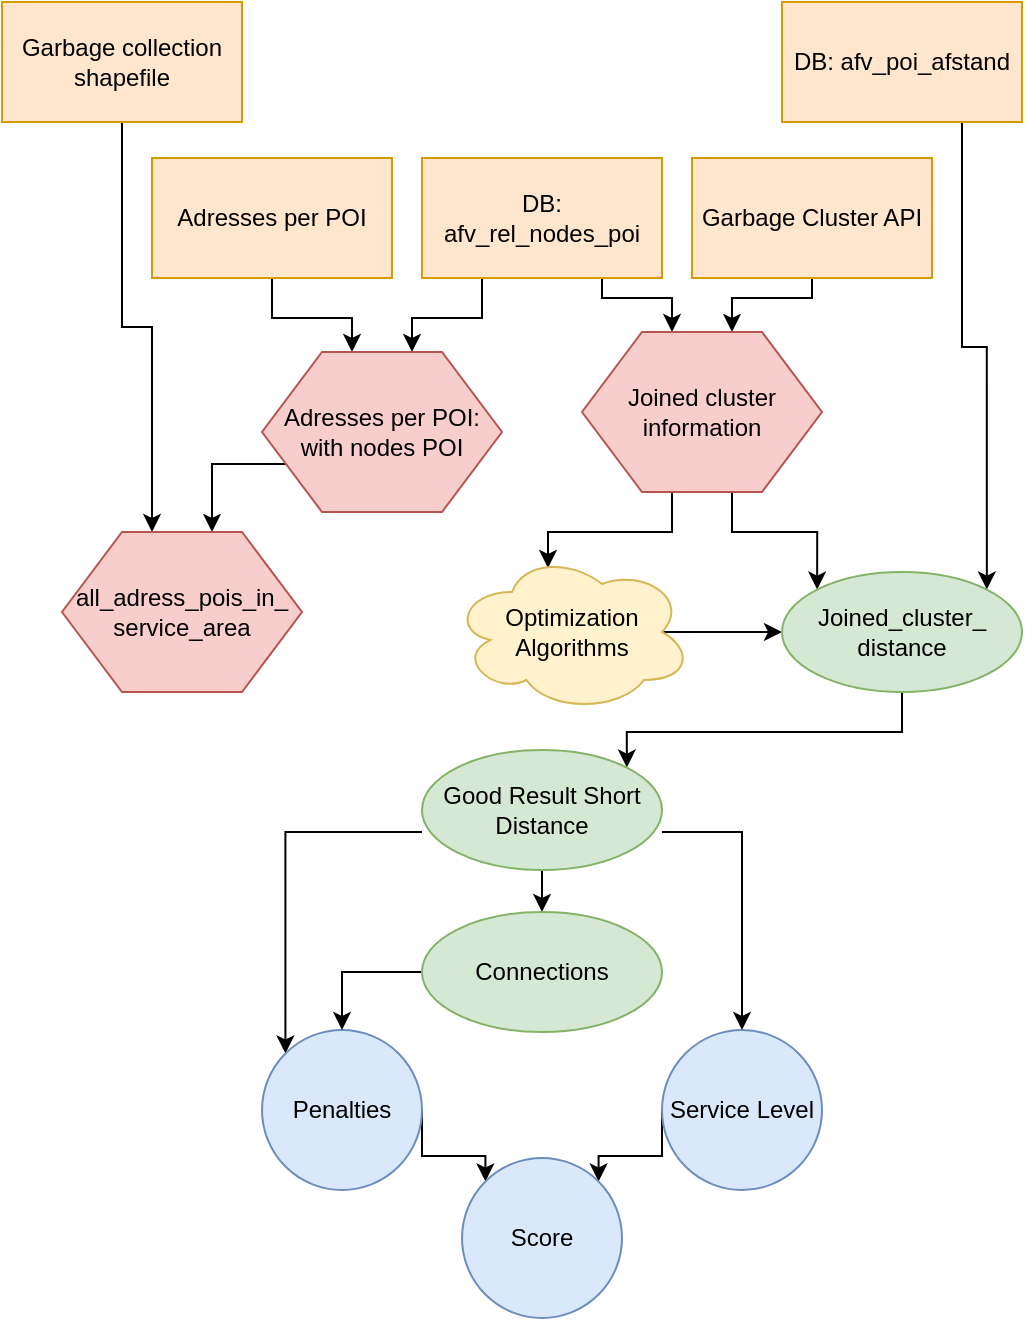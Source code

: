 <mxfile version="13.2.6" type="device"><diagram id="fKp5BEU9FXxP2d78GMHe" name="Page-1"><mxGraphModel dx="1038" dy="2365" grid="1" gridSize="10" guides="1" tooltips="1" connect="1" arrows="1" fold="1" page="1" pageScale="1" pageWidth="850" pageHeight="600" math="0" shadow="0"><root><mxCell id="0"/><mxCell id="1" parent="0"/><mxCell id="z_HyHpUST3bxF1RzRJi3-30" style="edgeStyle=orthogonalEdgeStyle;rounded=0;orthogonalLoop=1;jettySize=auto;html=1;exitX=0.5;exitY=1;exitDx=0;exitDy=0;entryX=0.625;entryY=0;entryDx=0;entryDy=0;" edge="1" parent="1" source="o9zzU705UVxHCgscI6UU-1" target="z_HyHpUST3bxF1RzRJi3-8"><mxGeometry relative="1" as="geometry"><Array as="points"><mxPoint x="515" y="-1120"/><mxPoint x="475" y="-1120"/></Array></mxGeometry></mxCell><mxCell id="o9zzU705UVxHCgscI6UU-1" value="Garbage Cluster API" style="rounded=0;whiteSpace=wrap;html=1;fillColor=#ffe6cc;strokeColor=#d79b00;" parent="1" vertex="1"><mxGeometry x="455" y="-1190" width="120" height="60" as="geometry"/></mxCell><mxCell id="z_HyHpUST3bxF1RzRJi3-7" style="edgeStyle=orthogonalEdgeStyle;rounded=0;orthogonalLoop=1;jettySize=auto;html=1;exitX=0.25;exitY=1;exitDx=0;exitDy=0;entryX=0.625;entryY=0;entryDx=0;entryDy=0;" edge="1" parent="1" source="o9zzU705UVxHCgscI6UU-2" target="z_HyHpUST3bxF1RzRJi3-2"><mxGeometry relative="1" as="geometry"/></mxCell><mxCell id="z_HyHpUST3bxF1RzRJi3-29" style="edgeStyle=orthogonalEdgeStyle;rounded=0;orthogonalLoop=1;jettySize=auto;html=1;exitX=0.75;exitY=1;exitDx=0;exitDy=0;entryX=0.375;entryY=0;entryDx=0;entryDy=0;" edge="1" parent="1" source="o9zzU705UVxHCgscI6UU-2" target="z_HyHpUST3bxF1RzRJi3-8"><mxGeometry relative="1" as="geometry"><Array as="points"><mxPoint x="410" y="-1120"/><mxPoint x="445" y="-1120"/></Array></mxGeometry></mxCell><mxCell id="o9zzU705UVxHCgscI6UU-2" value="DB: afv_rel_nodes_poi" style="rounded=0;whiteSpace=wrap;html=1;fillColor=#ffe6cc;strokeColor=#d79b00;" parent="1" vertex="1"><mxGeometry x="320" y="-1190" width="120" height="60" as="geometry"/></mxCell><mxCell id="-u2t3rOvn9GA6xlg5HU--17" style="edgeStyle=orthogonalEdgeStyle;rounded=0;orthogonalLoop=1;jettySize=auto;html=1;exitX=0.75;exitY=1;exitDx=0;exitDy=0;entryX=1;entryY=0;entryDx=0;entryDy=0;" parent="1" source="o9zzU705UVxHCgscI6UU-3" target="z_HyHpUST3bxF1RzRJi3-17" edge="1"><mxGeometry relative="1" as="geometry"><mxPoint x="591" y="-990" as="targetPoint"/></mxGeometry></mxCell><mxCell id="o9zzU705UVxHCgscI6UU-3" value="DB: afv_poi_afstand" style="rounded=0;whiteSpace=wrap;html=1;fillColor=#ffe6cc;strokeColor=#d79b00;" parent="1" vertex="1"><mxGeometry x="500" y="-1268" width="120" height="60" as="geometry"/></mxCell><mxCell id="z_HyHpUST3bxF1RzRJi3-12" style="edgeStyle=orthogonalEdgeStyle;rounded=0;orthogonalLoop=1;jettySize=auto;html=1;exitX=0.5;exitY=1;exitDx=0;exitDy=0;entryX=0.375;entryY=0;entryDx=0;entryDy=0;" edge="1" parent="1" source="o9zzU705UVxHCgscI6UU-4" target="z_HyHpUST3bxF1RzRJi3-11"><mxGeometry relative="1" as="geometry"/></mxCell><mxCell id="o9zzU705UVxHCgscI6UU-4" value="Garbage collection shapefile" style="rounded=0;whiteSpace=wrap;html=1;fillColor=#ffe6cc;strokeColor=#d79b00;" parent="1" vertex="1"><mxGeometry x="110" y="-1268" width="120" height="60" as="geometry"/></mxCell><mxCell id="-u2t3rOvn9GA6xlg5HU--29" style="edgeStyle=orthogonalEdgeStyle;rounded=0;orthogonalLoop=1;jettySize=auto;html=1;exitX=0;exitY=0.5;exitDx=0;exitDy=0;entryX=0;entryY=0;entryDx=0;entryDy=0;" parent="1" target="o9zzU705UVxHCgscI6UU-27" edge="1"><mxGeometry relative="1" as="geometry"><mxPoint x="320" y="-853" as="sourcePoint"/><Array as="points"><mxPoint x="252" y="-853"/></Array></mxGeometry></mxCell><mxCell id="-u2t3rOvn9GA6xlg5HU--31" style="edgeStyle=orthogonalEdgeStyle;rounded=0;orthogonalLoop=1;jettySize=auto;html=1;exitX=1;exitY=0.5;exitDx=0;exitDy=0;entryX=0.5;entryY=0;entryDx=0;entryDy=0;" parent="1" target="o9zzU705UVxHCgscI6UU-26" edge="1"><mxGeometry relative="1" as="geometry"><mxPoint x="440" y="-853" as="sourcePoint"/><Array as="points"><mxPoint x="480" y="-853"/></Array></mxGeometry></mxCell><mxCell id="-u2t3rOvn9GA6xlg5HU--28" style="edgeStyle=orthogonalEdgeStyle;rounded=0;orthogonalLoop=1;jettySize=auto;html=1;exitX=0;exitY=0.5;exitDx=0;exitDy=0;entryX=1;entryY=0;entryDx=0;entryDy=0;" parent="1" source="o9zzU705UVxHCgscI6UU-26" target="o9zzU705UVxHCgscI6UU-30" edge="1"><mxGeometry relative="1" as="geometry"><Array as="points"><mxPoint x="408" y="-691"/></Array></mxGeometry></mxCell><mxCell id="o9zzU705UVxHCgscI6UU-26" value="Service Level" style="ellipse;whiteSpace=wrap;html=1;aspect=fixed;fillColor=#dae8fc;strokeColor=#6c8ebf;" parent="1" vertex="1"><mxGeometry x="440" y="-754" width="80" height="80" as="geometry"/></mxCell><mxCell id="-u2t3rOvn9GA6xlg5HU--27" style="edgeStyle=orthogonalEdgeStyle;rounded=0;orthogonalLoop=1;jettySize=auto;html=1;exitX=1;exitY=0.5;exitDx=0;exitDy=0;entryX=0;entryY=0;entryDx=0;entryDy=0;" parent="1" source="o9zzU705UVxHCgscI6UU-27" target="o9zzU705UVxHCgscI6UU-30" edge="1"><mxGeometry relative="1" as="geometry"><Array as="points"><mxPoint x="352" y="-691"/></Array></mxGeometry></mxCell><mxCell id="o9zzU705UVxHCgscI6UU-27" value="Penalties" style="ellipse;whiteSpace=wrap;html=1;aspect=fixed;fillColor=#dae8fc;strokeColor=#6c8ebf;" parent="1" vertex="1"><mxGeometry x="240" y="-754" width="80" height="80" as="geometry"/></mxCell><mxCell id="o9zzU705UVxHCgscI6UU-30" value="Score" style="ellipse;whiteSpace=wrap;html=1;aspect=fixed;fillColor=#dae8fc;strokeColor=#6c8ebf;" parent="1" vertex="1"><mxGeometry x="340" y="-690" width="80" height="80" as="geometry"/></mxCell><mxCell id="-u2t3rOvn9GA6xlg5HU--23" style="edgeStyle=orthogonalEdgeStyle;rounded=0;orthogonalLoop=1;jettySize=auto;html=1;exitX=1;exitY=0.5;exitDx=0;exitDy=0;entryX=0;entryY=0.5;entryDx=0;entryDy=0;" parent="1" edge="1"><mxGeometry relative="1" as="geometry"><mxPoint x="440" y="-953" as="sourcePoint"/><mxPoint x="500" y="-953" as="targetPoint"/></mxGeometry></mxCell><mxCell id="z_HyHpUST3bxF1RzRJi3-6" style="edgeStyle=orthogonalEdgeStyle;rounded=0;orthogonalLoop=1;jettySize=auto;html=1;exitX=0.5;exitY=1;exitDx=0;exitDy=0;entryX=0.375;entryY=0;entryDx=0;entryDy=0;" edge="1" parent="1" source="o9zzU705UVxHCgscI6UU-43" target="z_HyHpUST3bxF1RzRJi3-2"><mxGeometry relative="1" as="geometry"/></mxCell><mxCell id="o9zzU705UVxHCgscI6UU-43" value="Adresses per POI" style="rounded=0;whiteSpace=wrap;html=1;fillColor=#ffe6cc;strokeColor=#d79b00;" parent="1" vertex="1"><mxGeometry x="185" y="-1190" width="120" height="60" as="geometry"/></mxCell><mxCell id="z_HyHpUST3bxF1RzRJi3-13" style="edgeStyle=orthogonalEdgeStyle;rounded=0;orthogonalLoop=1;jettySize=auto;html=1;exitX=0;exitY=0.75;exitDx=0;exitDy=0;entryX=0.625;entryY=0;entryDx=0;entryDy=0;" edge="1" parent="1" source="z_HyHpUST3bxF1RzRJi3-2" target="z_HyHpUST3bxF1RzRJi3-11"><mxGeometry relative="1" as="geometry"><Array as="points"><mxPoint x="215" y="-1037"/></Array></mxGeometry></mxCell><mxCell id="z_HyHpUST3bxF1RzRJi3-2" value="&lt;span&gt;Adresses per POI: with nodes POI&lt;/span&gt;" style="shape=hexagon;perimeter=hexagonPerimeter2;whiteSpace=wrap;html=1;fillColor=#f8cecc;strokeColor=#b85450;" vertex="1" parent="1"><mxGeometry x="240" y="-1093" width="120" height="80" as="geometry"/></mxCell><mxCell id="z_HyHpUST3bxF1RzRJi3-16" style="edgeStyle=orthogonalEdgeStyle;rounded=0;orthogonalLoop=1;jettySize=auto;html=1;exitX=0.375;exitY=1;exitDx=0;exitDy=0;entryX=0.4;entryY=0.1;entryDx=0;entryDy=0;entryPerimeter=0;" edge="1" parent="1" source="z_HyHpUST3bxF1RzRJi3-8" target="z_HyHpUST3bxF1RzRJi3-15"><mxGeometry relative="1" as="geometry"/></mxCell><mxCell id="z_HyHpUST3bxF1RzRJi3-18" style="edgeStyle=orthogonalEdgeStyle;rounded=0;orthogonalLoop=1;jettySize=auto;html=1;exitX=0.625;exitY=1;exitDx=0;exitDy=0;entryX=0;entryY=0;entryDx=0;entryDy=0;" edge="1" parent="1" source="z_HyHpUST3bxF1RzRJi3-8" target="z_HyHpUST3bxF1RzRJi3-17"><mxGeometry relative="1" as="geometry"/></mxCell><mxCell id="z_HyHpUST3bxF1RzRJi3-8" value="&lt;span&gt;Joined cluster information&lt;/span&gt;" style="shape=hexagon;perimeter=hexagonPerimeter2;whiteSpace=wrap;html=1;fillColor=#f8cecc;strokeColor=#b85450;" vertex="1" parent="1"><mxGeometry x="400" y="-1103" width="120" height="80" as="geometry"/></mxCell><mxCell id="z_HyHpUST3bxF1RzRJi3-11" value="&lt;span&gt;all_adress_pois_in_&lt;/span&gt;&lt;br&gt;&lt;span&gt;service_area&lt;/span&gt;" style="shape=hexagon;perimeter=hexagonPerimeter2;whiteSpace=wrap;html=1;fillColor=#f8cecc;strokeColor=#b85450;" vertex="1" parent="1"><mxGeometry x="140" y="-1003" width="120" height="80" as="geometry"/></mxCell><mxCell id="z_HyHpUST3bxF1RzRJi3-15" value="Optimization&lt;br&gt;Algorithms" style="ellipse;shape=cloud;whiteSpace=wrap;html=1;fillColor=#fff2cc;strokeColor=#d6b656;" vertex="1" parent="1"><mxGeometry x="335" y="-993" width="120" height="80" as="geometry"/></mxCell><mxCell id="z_HyHpUST3bxF1RzRJi3-28" style="edgeStyle=orthogonalEdgeStyle;rounded=0;orthogonalLoop=1;jettySize=auto;html=1;exitX=0.5;exitY=1;exitDx=0;exitDy=0;entryX=1;entryY=0;entryDx=0;entryDy=0;" edge="1" parent="1" source="z_HyHpUST3bxF1RzRJi3-17" target="z_HyHpUST3bxF1RzRJi3-19"><mxGeometry relative="1" as="geometry"><Array as="points"><mxPoint x="560" y="-903"/><mxPoint x="422" y="-903"/></Array></mxGeometry></mxCell><mxCell id="z_HyHpUST3bxF1RzRJi3-17" value="&lt;span&gt;Joined_cluster_&lt;/span&gt;&lt;br&gt;&lt;span&gt;distance&lt;/span&gt;" style="ellipse;whiteSpace=wrap;html=1;rounded=0;glass=0;fillColor=#d5e8d4;strokeColor=#82b366;" vertex="1" parent="1"><mxGeometry x="500" y="-983" width="120" height="60" as="geometry"/></mxCell><mxCell id="z_HyHpUST3bxF1RzRJi3-27" style="edgeStyle=orthogonalEdgeStyle;rounded=0;orthogonalLoop=1;jettySize=auto;html=1;exitX=0.5;exitY=1;exitDx=0;exitDy=0;entryX=0.5;entryY=0;entryDx=0;entryDy=0;" edge="1" parent="1" source="z_HyHpUST3bxF1RzRJi3-19" target="z_HyHpUST3bxF1RzRJi3-20"><mxGeometry relative="1" as="geometry"/></mxCell><mxCell id="z_HyHpUST3bxF1RzRJi3-19" value="Good Result Short Distance" style="ellipse;whiteSpace=wrap;html=1;rounded=0;glass=0;fillColor=#d5e8d4;strokeColor=#82b366;" vertex="1" parent="1"><mxGeometry x="320" y="-894" width="120" height="60" as="geometry"/></mxCell><mxCell id="z_HyHpUST3bxF1RzRJi3-26" style="edgeStyle=orthogonalEdgeStyle;rounded=0;orthogonalLoop=1;jettySize=auto;html=1;exitX=0;exitY=0.5;exitDx=0;exitDy=0;" edge="1" parent="1" source="z_HyHpUST3bxF1RzRJi3-20" target="o9zzU705UVxHCgscI6UU-27"><mxGeometry relative="1" as="geometry"/></mxCell><mxCell id="z_HyHpUST3bxF1RzRJi3-20" value="Connections" style="ellipse;whiteSpace=wrap;html=1;rounded=0;glass=0;fillColor=#d5e8d4;strokeColor=#82b366;" vertex="1" parent="1"><mxGeometry x="320" y="-813" width="120" height="60" as="geometry"/></mxCell></root></mxGraphModel></diagram></mxfile>